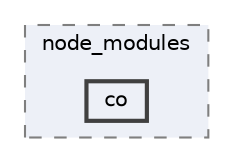 digraph "pkiclassroomrescheduler/src/main/frontend/node_modules/co"
{
 // LATEX_PDF_SIZE
  bgcolor="transparent";
  edge [fontname=Helvetica,fontsize=10,labelfontname=Helvetica,labelfontsize=10];
  node [fontname=Helvetica,fontsize=10,shape=box,height=0.2,width=0.4];
  compound=true
  subgraph clusterdir_72953eda66ccb3a2722c28e1c3e6c23b {
    graph [ bgcolor="#edf0f7", pencolor="grey50", label="node_modules", fontname=Helvetica,fontsize=10 style="filled,dashed", URL="dir_72953eda66ccb3a2722c28e1c3e6c23b.html",tooltip=""]
  dir_3b7349479e31863a83fbd5f89d08429d [label="co", fillcolor="#edf0f7", color="grey25", style="filled,bold", URL="dir_3b7349479e31863a83fbd5f89d08429d.html",tooltip=""];
  }
}
